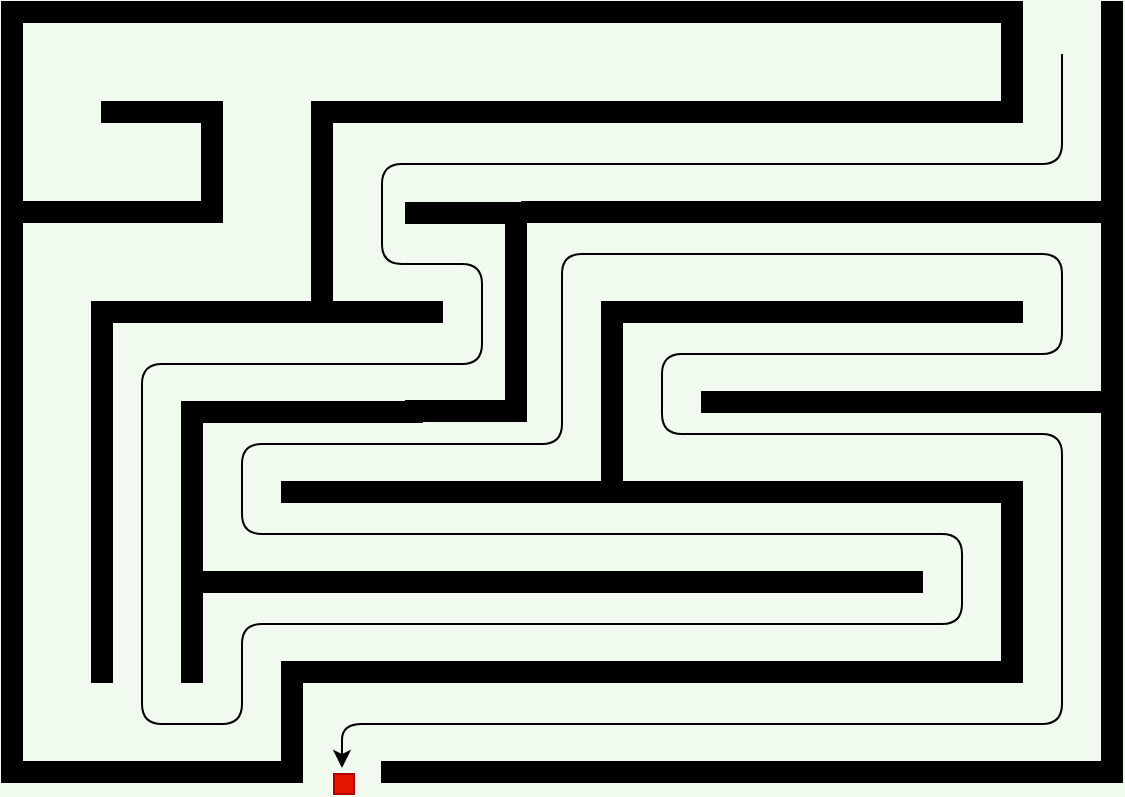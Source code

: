 <mxfile>
    <diagram id="_qsXQzF7cAFDwAtXrd3U" name="Maze Scenario 0">
        <mxGraphModel dx="502" dy="481" grid="1" gridSize="10" guides="1" tooltips="1" connect="1" arrows="1" fold="1" page="1" pageScale="1" pageWidth="583" pageHeight="413" background="#F1FAEE" math="0" shadow="0">
            <root>
                <mxCell id="0"/>
                <mxCell id="1" parent="0"/>
                <mxCell id="MrV22m-f6EYFQX71M691-5" value="" style="verticalLabelPosition=bottom;html=1;verticalAlign=top;align=center;shape=mxgraph.floorplan.wall;fillColor=#000000;direction=south;" parent="1" vertex="1">
                    <mxGeometry x="10" y="10" width="10" height="390" as="geometry"/>
                </mxCell>
                <mxCell id="MrV22m-f6EYFQX71M691-6" value="" style="verticalLabelPosition=bottom;html=1;verticalAlign=top;align=center;shape=mxgraph.floorplan.wall;fillColor=#000000;direction=south;" parent="1" vertex="1">
                    <mxGeometry x="560" y="110" width="10" height="290" as="geometry"/>
                </mxCell>
                <mxCell id="MrV22m-f6EYFQX71M691-7" value="" style="verticalLabelPosition=bottom;html=1;verticalAlign=top;align=center;shape=mxgraph.floorplan.wall;fillColor=#000000;direction=south;" parent="1" vertex="1">
                    <mxGeometry x="560" y="10" width="10" height="100" as="geometry"/>
                </mxCell>
                <mxCell id="MrV22m-f6EYFQX71M691-8" value="" style="verticalLabelPosition=bottom;html=1;verticalAlign=top;align=center;shape=mxgraph.floorplan.wallU;fillColor=#000000;rotation=90;" parent="1" vertex="1">
                    <mxGeometry x="60" y="60" width="60" height="60" as="geometry"/>
                </mxCell>
                <mxCell id="MrV22m-f6EYFQX71M691-9" value="" style="verticalLabelPosition=bottom;html=1;verticalAlign=top;align=center;shape=mxgraph.floorplan.wall;fillColor=#000000;" parent="1" vertex="1">
                    <mxGeometry x="20" y="110" width="40" height="10" as="geometry"/>
                </mxCell>
                <mxCell id="MrV22m-f6EYFQX71M691-10" value="" style="verticalLabelPosition=bottom;html=1;verticalAlign=top;align=center;shape=mxgraph.floorplan.wall;fillColor=#000000;direction=south;" parent="1" vertex="1">
                    <mxGeometry x="55" y="160" width="10" height="190" as="geometry"/>
                </mxCell>
                <mxCell id="MrV22m-f6EYFQX71M691-11" value="" style="verticalLabelPosition=bottom;html=1;verticalAlign=top;align=center;shape=mxgraph.floorplan.wall;fillColor=#000000;" parent="1" vertex="1">
                    <mxGeometry x="65" y="160" width="165" height="10" as="geometry"/>
                </mxCell>
                <mxCell id="MrV22m-f6EYFQX71M691-12" value="" style="verticalLabelPosition=bottom;html=1;verticalAlign=top;align=center;shape=mxgraph.floorplan.wall;fillColor=#000000;direction=south;" parent="1" vertex="1">
                    <mxGeometry x="165" y="70" width="10" height="90" as="geometry"/>
                </mxCell>
                <mxCell id="MrV22m-f6EYFQX71M691-13" value="" style="verticalLabelPosition=bottom;html=1;verticalAlign=top;align=center;shape=mxgraph.floorplan.wall;fillColor=#000000;" parent="1" vertex="1">
                    <mxGeometry x="165" y="60" width="345" height="10" as="geometry"/>
                </mxCell>
                <mxCell id="MrV22m-f6EYFQX71M691-15" value="" style="verticalLabelPosition=bottom;html=1;verticalAlign=top;align=center;shape=mxgraph.floorplan.wall;fillColor=#000000;direction=south;" parent="1" vertex="1">
                    <mxGeometry x="510" y="10" width="10" height="60" as="geometry"/>
                </mxCell>
                <mxCell id="MrV22m-f6EYFQX71M691-16" value="" style="verticalLabelPosition=bottom;html=1;verticalAlign=top;align=center;shape=mxgraph.floorplan.wall;fillColor=#000000;" parent="1" vertex="1">
                    <mxGeometry x="20" y="10" width="490" height="10" as="geometry"/>
                </mxCell>
                <mxCell id="MrV22m-f6EYFQX71M691-17" value="" style="verticalLabelPosition=bottom;html=1;verticalAlign=top;align=center;shape=mxgraph.floorplan.wall;fillColor=#000000;direction=south;" parent="1" vertex="1">
                    <mxGeometry x="100" y="220" width="10" height="130" as="geometry"/>
                </mxCell>
                <mxCell id="MrV22m-f6EYFQX71M691-20" value="" style="verticalLabelPosition=bottom;html=1;verticalAlign=top;align=center;shape=mxgraph.floorplan.wallU;fillColor=#000000;rotation=90;" parent="1" vertex="1">
                    <mxGeometry x="187.5" y="135" width="109" height="60" as="geometry"/>
                </mxCell>
                <mxCell id="MrV22m-f6EYFQX71M691-21" value="" style="verticalLabelPosition=bottom;html=1;verticalAlign=top;align=center;shape=mxgraph.floorplan.wall;fillColor=#000000;" parent="1" vertex="1">
                    <mxGeometry x="100" y="210" width="120" height="10" as="geometry"/>
                </mxCell>
                <mxCell id="MrV22m-f6EYFQX71M691-22" value="" style="verticalLabelPosition=bottom;html=1;verticalAlign=top;align=center;shape=mxgraph.floorplan.wall;fillColor=#000000;" parent="1" vertex="1">
                    <mxGeometry x="270" y="110" width="290" height="10" as="geometry"/>
                </mxCell>
                <mxCell id="MrV22m-f6EYFQX71M691-23" value="" style="verticalLabelPosition=bottom;html=1;verticalAlign=top;align=center;shape=mxgraph.floorplan.wall;fillColor=#000000;" parent="1" vertex="1">
                    <mxGeometry x="200" y="390" width="360" height="10" as="geometry"/>
                </mxCell>
                <mxCell id="MrV22m-f6EYFQX71M691-24" value="" style="verticalLabelPosition=bottom;html=1;verticalAlign=top;align=center;shape=mxgraph.floorplan.wall;fillColor=#000000;" parent="1" vertex="1">
                    <mxGeometry x="20" y="390" width="140" height="10" as="geometry"/>
                </mxCell>
                <mxCell id="MrV22m-f6EYFQX71M691-25" value="" style="verticalLabelPosition=bottom;html=1;verticalAlign=top;align=center;shape=mxgraph.floorplan.wall;fillColor=#000000;direction=south;" parent="1" vertex="1">
                    <mxGeometry x="150" y="350" width="10" height="40" as="geometry"/>
                </mxCell>
                <mxCell id="MrV22m-f6EYFQX71M691-26" value="" style="verticalLabelPosition=bottom;html=1;verticalAlign=top;align=center;shape=mxgraph.floorplan.wall;fillColor=#000000;" parent="1" vertex="1">
                    <mxGeometry x="150" y="340" width="270" height="10" as="geometry"/>
                </mxCell>
                <mxCell id="MrV22m-f6EYFQX71M691-27" value="" style="verticalLabelPosition=bottom;html=1;verticalAlign=top;align=center;shape=mxgraph.floorplan.wall;fillColor=#000000;" parent="1" vertex="1">
                    <mxGeometry x="110" y="295" width="360" height="10" as="geometry"/>
                </mxCell>
                <mxCell id="MrV22m-f6EYFQX71M691-28" value="" style="verticalLabelPosition=bottom;html=1;verticalAlign=top;align=center;shape=mxgraph.floorplan.wall;fillColor=#000000;" parent="1" vertex="1">
                    <mxGeometry x="150" y="250" width="290" height="10" as="geometry"/>
                </mxCell>
                <mxCell id="MrV22m-f6EYFQX71M691-29" value="" style="verticalLabelPosition=bottom;html=1;verticalAlign=top;align=center;shape=mxgraph.floorplan.wall;fillColor=#000000;direction=south;" parent="1" vertex="1">
                    <mxGeometry x="310" y="170" width="10" height="80" as="geometry"/>
                </mxCell>
                <mxCell id="MrV22m-f6EYFQX71M691-30" value="" style="verticalLabelPosition=bottom;html=1;verticalAlign=top;align=center;shape=mxgraph.floorplan.wall;fillColor=#000000;" parent="1" vertex="1">
                    <mxGeometry x="310" y="160" width="210" height="10" as="geometry"/>
                </mxCell>
                <mxCell id="MrV22m-f6EYFQX71M691-31" value="" style="verticalLabelPosition=bottom;html=1;verticalAlign=top;align=center;shape=mxgraph.floorplan.wall;fillColor=#000000;" parent="1" vertex="1">
                    <mxGeometry x="360" y="205" width="200" height="10" as="geometry"/>
                </mxCell>
                <mxCell id="MrV22m-f6EYFQX71M691-32" value="" style="verticalLabelPosition=bottom;html=1;verticalAlign=top;align=center;shape=mxgraph.floorplan.wallU;fillColor=#000000;rotation=90;" parent="1" vertex="1">
                    <mxGeometry x="420" y="250" width="100" height="100" as="geometry"/>
                </mxCell>
                <object label="" type="POI" tag="exit" id="MrV22m-f6EYFQX71M691-37">
                    <mxCell style="whiteSpace=wrap;html=1;aspect=fixed;fillColor=#e51400;fontColor=#ffffff;strokeColor=#B20000;" parent="1" vertex="1">
                        <mxGeometry x="176" y="396" width="10" height="10" as="geometry"/>
                    </mxCell>
                </object>
                <object label="" type="map-path" id="MrV22m-f6EYFQX71M691-38">
                    <mxCell style="endArrow=classic;html=1;rounded=1;strokeWidth=1;entryX=0.5;entryY=0;entryDx=0;entryDy=0;strokeColor=#000000;exitX=0.5;exitY=1;exitDx=0;exitDy=0;" parent="1" edge="1">
                        <mxGeometry width="50" height="50" relative="1" as="geometry">
                            <mxPoint x="540" y="36" as="sourcePoint"/>
                            <mxPoint x="180" y="393" as="targetPoint"/>
                            <Array as="points">
                                <mxPoint x="540" y="91"/>
                                <mxPoint x="200" y="91"/>
                                <mxPoint x="200" y="141"/>
                                <mxPoint x="250" y="141"/>
                                <mxPoint x="250" y="191"/>
                                <mxPoint x="80" y="191"/>
                                <mxPoint x="80" y="371"/>
                                <mxPoint x="130" y="371"/>
                                <mxPoint x="130" y="321"/>
                                <mxPoint x="490" y="321"/>
                                <mxPoint x="490" y="276"/>
                                <mxPoint x="130" y="276"/>
                                <mxPoint x="130" y="231"/>
                                <mxPoint x="290" y="231"/>
                                <mxPoint x="290" y="136"/>
                                <mxPoint x="540" y="136"/>
                                <mxPoint x="540" y="186"/>
                                <mxPoint x="340" y="186"/>
                                <mxPoint x="340" y="226"/>
                                <mxPoint x="540" y="226"/>
                                <mxPoint x="540" y="371"/>
                                <mxPoint x="180" y="371"/>
                            </Array>
                        </mxGeometry>
                    </mxCell>
                </object>
            </root>
        </mxGraphModel>
    </diagram>
</mxfile>